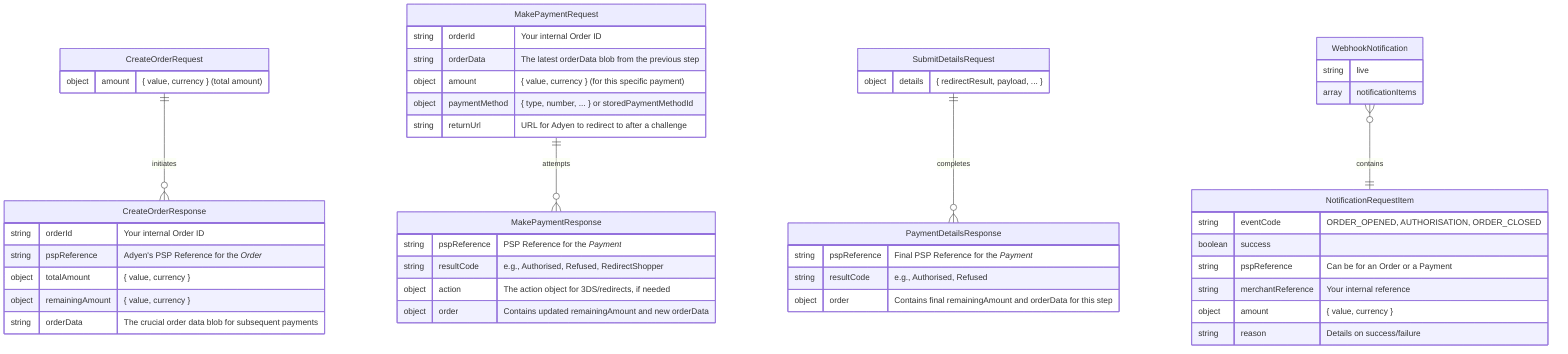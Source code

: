 erDiagram
    %% --- 1. Order Creation ---
    CreateOrderRequest {
        object amount "{ value, currency } (total amount)"
    }
    CreateOrderResponse {
        string orderId "Your internal Order ID"
        string pspReference "Adyen's PSP Reference for the *Order*"
        object totalAmount "{ value, currency }"
        object remainingAmount "{ value, currency }"
        string orderData "The crucial order data blob for subsequent payments"
    }

    %% --- 2. Making a Partial Payment ---
    MakePaymentRequest {
        string orderId "Your internal Order ID"
        string orderData "The latest orderData blob from the previous step"
        object amount "{ value, currency } (for this specific payment)"
        object paymentMethod "{ type, number, ... } or storedPaymentMethodId"
        string returnUrl "URL for Adyen to redirect to after a challenge"
    }
    MakePaymentResponse {
        string pspReference "PSP Reference for the *Payment*"
        string resultCode "e.g., Authorised, Refused, RedirectShopper"
        object action "The action object for 3DS/redirects, if needed"
        object order "Contains updated remainingAmount and new orderData"
    }

    %% --- 3. Submitting Details after a Challenge ---
    SubmitDetailsRequest {
        object details "{ redirectResult, payload, ... }"
    }
    PaymentDetailsResponse {
        string pspReference "Final PSP Reference for the *Payment*"
        string resultCode "e.g., Authorised, Refused"
        object order "Contains final remainingAmount and orderData for this step"
    }

    %% --- 4. Adyen Webhook Notification ---
    WebhookNotification {
        string live
        array notificationItems
    }
    NotificationRequestItem {
        string eventCode "ORDER_OPENED, AUTHORISATION, ORDER_CLOSED"
        boolean success
        string pspReference "Can be for an Order or a Payment"
        string merchantReference "Your internal reference"
        object amount "{ value, currency }"
        string reason "Details on success/failure"
    }

    %% --- Relationships ---
    CreateOrderRequest ||--o{ CreateOrderResponse : "initiates"
    MakePaymentRequest ||--o{ MakePaymentResponse : "attempts"
    SubmitDetailsRequest ||--o{ PaymentDetailsResponse : "completes"
    WebhookNotification }o--|| NotificationRequestItem : "contains"